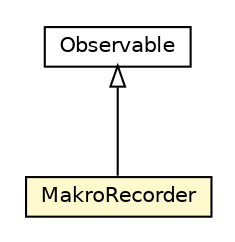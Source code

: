 #!/usr/local/bin/dot
#
# Class diagram 
# Generated by UMLGraph version R5_6-24-gf6e263 (http://www.umlgraph.org/)
#

digraph G {
	edge [fontname="Helvetica",fontsize=10,labelfontname="Helvetica",labelfontsize=10];
	node [fontname="Helvetica",fontsize=10,shape=plaintext];
	nodesep=0.25;
	ranksep=0.5;
	// org.universAAL.tools.makrorecorder.osgi.MakroRecorder
	c5512518 [label=<<table title="org.universAAL.tools.makrorecorder.osgi.MakroRecorder" border="0" cellborder="1" cellspacing="0" cellpadding="2" port="p" bgcolor="lemonChiffon" href="./MakroRecorder.html">
		<tr><td><table border="0" cellspacing="0" cellpadding="1">
<tr><td align="center" balign="center"> MakroRecorder </td></tr>
		</table></td></tr>
		</table>>, URL="./MakroRecorder.html", fontname="Helvetica", fontcolor="black", fontsize=10.0];
	//org.universAAL.tools.makrorecorder.osgi.MakroRecorder extends java.util.Observable
	c5512780:p -> c5512518:p [dir=back,arrowtail=empty];
	// java.util.Observable
	c5512780 [label=<<table title="java.util.Observable" border="0" cellborder="1" cellspacing="0" cellpadding="2" port="p" href="http://java.sun.com/j2se/1.4.2/docs/api/java/util/Observable.html">
		<tr><td><table border="0" cellspacing="0" cellpadding="1">
<tr><td align="center" balign="center"> Observable </td></tr>
		</table></td></tr>
		</table>>, URL="http://java.sun.com/j2se/1.4.2/docs/api/java/util/Observable.html", fontname="Helvetica", fontcolor="black", fontsize=10.0];
}

